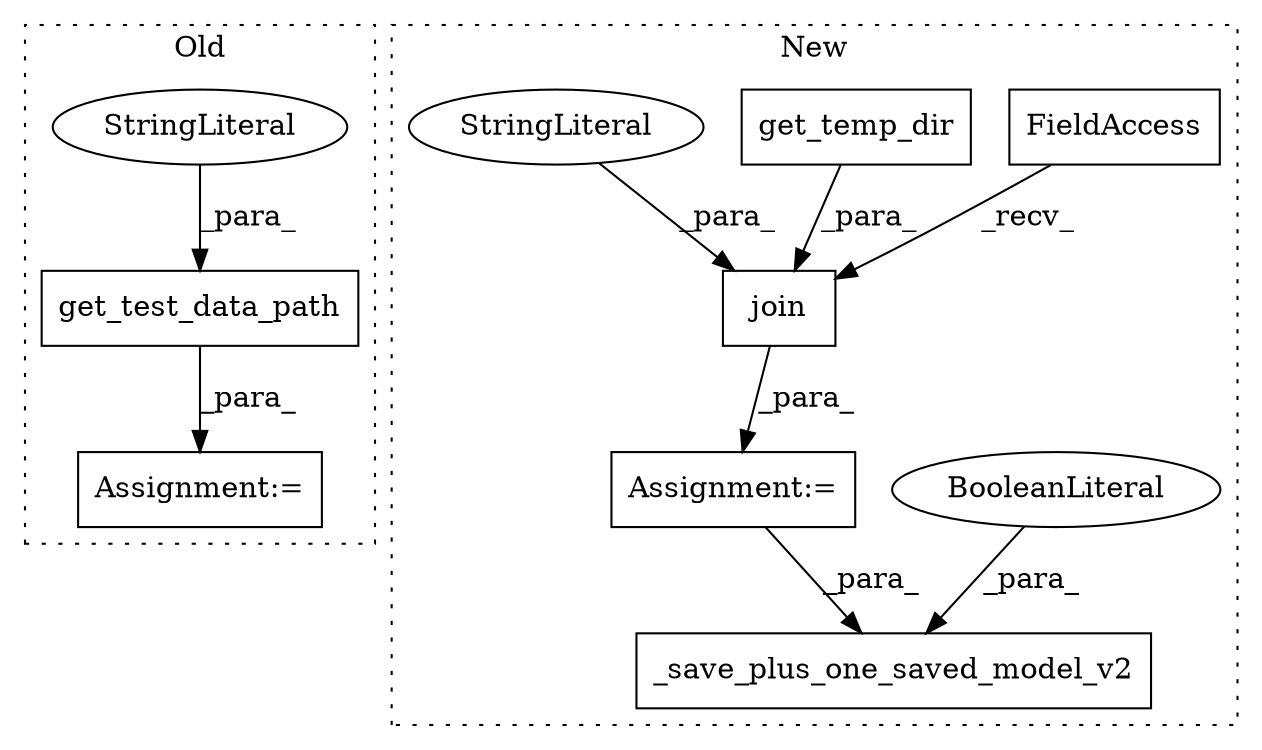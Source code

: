 digraph G {
subgraph cluster0 {
1 [label="get_test_data_path" a="32" s="40372,40412" l="19,1" shape="box"];
6 [label="Assignment:=" a="7" s="40360" l="1" shape="box"];
9 [label="StringLiteral" a="45" s="40391" l="21" shape="ellipse"];
label = "Old";
style="dotted";
}
subgraph cluster1 {
2 [label="_save_plus_one_saved_model_v2" a="32" s="42928,42974" l="30,1" shape="box"];
3 [label="join" a="32" s="42875,42921" l="5,1" shape="box"];
4 [label="FieldAccess" a="22" s="42867" l="7" shape="box"];
5 [label="Assignment:=" a="7" s="42866" l="1" shape="box"];
7 [label="get_temp_dir" a="32" s="42885" l="14" shape="box"];
8 [label="BooleanLiteral" a="9" s="42969" l="5" shape="ellipse"];
10 [label="StringLiteral" a="45" s="42900" l="21" shape="ellipse"];
label = "New";
style="dotted";
}
1 -> 6 [label="_para_"];
3 -> 5 [label="_para_"];
4 -> 3 [label="_recv_"];
5 -> 2 [label="_para_"];
7 -> 3 [label="_para_"];
8 -> 2 [label="_para_"];
9 -> 1 [label="_para_"];
10 -> 3 [label="_para_"];
}